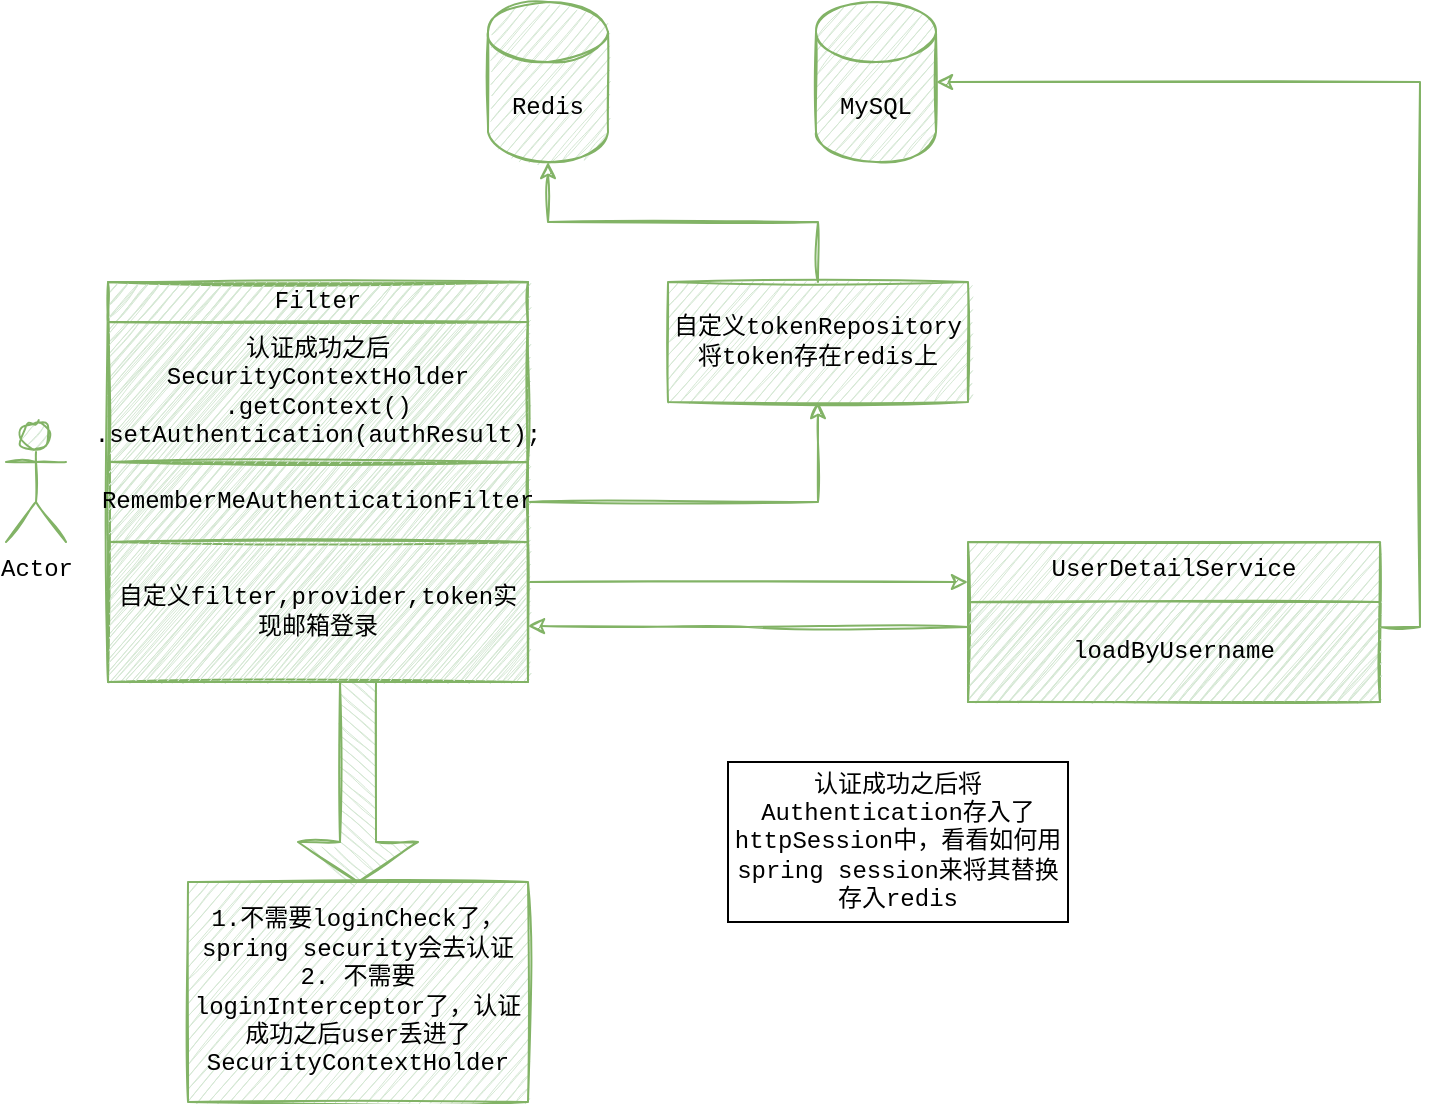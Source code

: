 <mxfile version="16.6.6" type="github">
  <diagram id="oOMJW94fes3ijXsylWP4" name="Page-1">
    <mxGraphModel dx="1412" dy="680" grid="1" gridSize="10" guides="1" tooltips="1" connect="1" arrows="1" fold="1" page="1" pageScale="1" pageWidth="827" pageHeight="1169" math="0" shadow="0">
      <root>
        <mxCell id="0" />
        <mxCell id="1" parent="0" />
        <mxCell id="hdqr0LksA3yy58Xh1c3z-1" value="Redis" style="shape=cylinder3;whiteSpace=wrap;html=1;boundedLbl=1;backgroundOutline=1;size=15;fillColor=#d5e8d4;strokeColor=#82b366;sketch=1;fontFamily=Courier New;" vertex="1" parent="1">
          <mxGeometry x="250" y="30" width="60" height="80" as="geometry" />
        </mxCell>
        <mxCell id="hdqr0LksA3yy58Xh1c3z-2" value="MySQL" style="shape=cylinder3;whiteSpace=wrap;html=1;boundedLbl=1;backgroundOutline=1;size=15;fillColor=#d5e8d4;strokeColor=#82b366;sketch=1;fontFamily=Courier New;" vertex="1" parent="1">
          <mxGeometry x="414" y="30" width="60" height="80" as="geometry" />
        </mxCell>
        <mxCell id="hdqr0LksA3yy58Xh1c3z-3" value="Actor" style="shape=umlActor;verticalLabelPosition=bottom;verticalAlign=top;html=1;outlineConnect=0;fillColor=#d5e8d4;strokeColor=#82b366;sketch=1;fontFamily=Courier New;" vertex="1" parent="1">
          <mxGeometry x="9" y="240" width="30" height="60" as="geometry" />
        </mxCell>
        <mxCell id="hdqr0LksA3yy58Xh1c3z-12" style="edgeStyle=orthogonalEdgeStyle;rounded=0;orthogonalLoop=1;jettySize=auto;html=1;exitX=1;exitY=0.75;exitDx=0;exitDy=0;entryX=0;entryY=0.25;entryDx=0;entryDy=0;fillColor=#d5e8d4;strokeColor=#82b366;sketch=1;fontFamily=Courier New;" edge="1" parent="1" source="hdqr0LksA3yy58Xh1c3z-4" target="hdqr0LksA3yy58Xh1c3z-7">
          <mxGeometry relative="1" as="geometry" />
        </mxCell>
        <mxCell id="hdqr0LksA3yy58Xh1c3z-4" value="" style="rounded=0;whiteSpace=wrap;html=1;fillColor=#d5e8d4;strokeColor=#82b366;sketch=1;fontFamily=Courier New;" vertex="1" parent="1">
          <mxGeometry x="60" y="170" width="210" height="200" as="geometry" />
        </mxCell>
        <mxCell id="hdqr0LksA3yy58Xh1c3z-5" value="" style="shape=singleArrow;direction=south;whiteSpace=wrap;html=1;fillColor=#d5e8d4;strokeColor=#82b366;sketch=1;fontFamily=Courier New;" vertex="1" parent="1">
          <mxGeometry x="155" y="370" width="60" height="100" as="geometry" />
        </mxCell>
        <mxCell id="hdqr0LksA3yy58Xh1c3z-6" value="1.不需要loginCheck了，spring security会去认证&lt;br&gt;2. 不需要loginInterceptor了，认证成功之后user丢进了SecurityContextHolder" style="rounded=0;whiteSpace=wrap;html=1;fillColor=#d5e8d4;strokeColor=#82b366;sketch=1;fontFamily=Courier New;" vertex="1" parent="1">
          <mxGeometry x="100" y="470" width="170" height="110" as="geometry" />
        </mxCell>
        <mxCell id="hdqr0LksA3yy58Xh1c3z-7" value="UserDetailService" style="rounded=0;whiteSpace=wrap;html=1;verticalAlign=top;fillColor=#d5e8d4;strokeColor=#82b366;sketch=1;fontFamily=Courier New;" vertex="1" parent="1">
          <mxGeometry x="490" y="300" width="206" height="80" as="geometry" />
        </mxCell>
        <mxCell id="hdqr0LksA3yy58Xh1c3z-11" style="edgeStyle=orthogonalEdgeStyle;rounded=0;orthogonalLoop=1;jettySize=auto;html=1;exitX=1;exitY=0.25;exitDx=0;exitDy=0;entryX=1;entryY=0.5;entryDx=0;entryDy=0;entryPerimeter=0;fillColor=#d5e8d4;strokeColor=#82b366;sketch=1;fontFamily=Courier New;" edge="1" parent="1" source="hdqr0LksA3yy58Xh1c3z-8" target="hdqr0LksA3yy58Xh1c3z-2">
          <mxGeometry relative="1" as="geometry" />
        </mxCell>
        <mxCell id="hdqr0LksA3yy58Xh1c3z-13" style="edgeStyle=orthogonalEdgeStyle;rounded=0;orthogonalLoop=1;jettySize=auto;html=1;exitX=0;exitY=0.25;exitDx=0;exitDy=0;entryX=1;entryY=0.86;entryDx=0;entryDy=0;entryPerimeter=0;fillColor=#d5e8d4;strokeColor=#82b366;sketch=1;fontFamily=Courier New;" edge="1" parent="1" source="hdqr0LksA3yy58Xh1c3z-8" target="hdqr0LksA3yy58Xh1c3z-4">
          <mxGeometry relative="1" as="geometry" />
        </mxCell>
        <mxCell id="hdqr0LksA3yy58Xh1c3z-8" value="loadByUsername" style="rounded=0;whiteSpace=wrap;html=1;fillColor=#d5e8d4;strokeColor=#82b366;sketch=1;fontFamily=Courier New;" vertex="1" parent="1">
          <mxGeometry x="490" y="330" width="206" height="50" as="geometry" />
        </mxCell>
        <mxCell id="hdqr0LksA3yy58Xh1c3z-10" style="rounded=0;orthogonalLoop=1;jettySize=auto;html=1;exitX=0.5;exitY=0;exitDx=0;exitDy=0;entryX=0.5;entryY=1;entryDx=0;entryDy=0;entryPerimeter=0;fillColor=#d5e8d4;strokeColor=#82b366;sketch=1;fontFamily=Courier New;edgeStyle=orthogonalEdgeStyle;" edge="1" parent="1" source="hdqr0LksA3yy58Xh1c3z-9" target="hdqr0LksA3yy58Xh1c3z-1">
          <mxGeometry relative="1" as="geometry" />
        </mxCell>
        <mxCell id="hdqr0LksA3yy58Xh1c3z-9" value="自定义tokenRepository将token存在redis上" style="rounded=0;whiteSpace=wrap;html=1;fillColor=#d5e8d4;strokeColor=#82b366;sketch=1;fontFamily=Courier New;" vertex="1" parent="1">
          <mxGeometry x="340" y="170" width="150" height="60" as="geometry" />
        </mxCell>
        <mxCell id="hdqr0LksA3yy58Xh1c3z-14" value="Filter" style="rounded=0;whiteSpace=wrap;html=1;fontFamily=Courier New;fillColor=#d5e8d4;strokeColor=#82b366;sketch=1;" vertex="1" parent="1">
          <mxGeometry x="60" y="170" width="210" height="20" as="geometry" />
        </mxCell>
        <mxCell id="hdqr0LksA3yy58Xh1c3z-15" value="认证成功之后&lt;br&gt;&lt;span&gt;SecurityContextHolder&lt;/span&gt;&lt;br&gt;&lt;span&gt;.getContext()&lt;/span&gt;&lt;br&gt;&lt;span&gt;.setAuthentication(authResult);&lt;/span&gt;" style="rounded=0;whiteSpace=wrap;html=1;fontFamily=Courier New;fillColor=#d5e8d4;strokeColor=#82b366;sketch=1;" vertex="1" parent="1">
          <mxGeometry x="60" y="190" width="210" height="70" as="geometry" />
        </mxCell>
        <mxCell id="hdqr0LksA3yy58Xh1c3z-17" style="edgeStyle=orthogonalEdgeStyle;rounded=0;sketch=1;orthogonalLoop=1;jettySize=auto;html=1;exitX=1;exitY=0.5;exitDx=0;exitDy=0;entryX=0.5;entryY=1;entryDx=0;entryDy=0;fontFamily=Courier New;fillColor=#d5e8d4;strokeColor=#82b366;" edge="1" parent="1" source="hdqr0LksA3yy58Xh1c3z-16" target="hdqr0LksA3yy58Xh1c3z-9">
          <mxGeometry relative="1" as="geometry" />
        </mxCell>
        <mxCell id="hdqr0LksA3yy58Xh1c3z-16" value="RememberMeAuthenticationFilter" style="rounded=0;whiteSpace=wrap;html=1;fontFamily=Courier New;fillColor=#d5e8d4;strokeColor=#82b366;sketch=1;" vertex="1" parent="1">
          <mxGeometry x="60" y="260" width="210" height="40" as="geometry" />
        </mxCell>
        <mxCell id="hdqr0LksA3yy58Xh1c3z-19" value="自定义filter,provider,token实现邮箱登录" style="rounded=0;whiteSpace=wrap;html=1;fontFamily=Courier New;fillColor=#d5e8d4;strokeColor=#82b366;sketch=1;" vertex="1" parent="1">
          <mxGeometry x="60" y="300" width="210" height="70" as="geometry" />
        </mxCell>
        <mxCell id="hdqr0LksA3yy58Xh1c3z-20" value="认证成功之后将Authentication存入了httpSession中，看看如何用spring session来将其替换存入redis" style="rounded=0;whiteSpace=wrap;html=1;fontFamily=Courier New;" vertex="1" parent="1">
          <mxGeometry x="370" y="410" width="170" height="80" as="geometry" />
        </mxCell>
      </root>
    </mxGraphModel>
  </diagram>
</mxfile>
